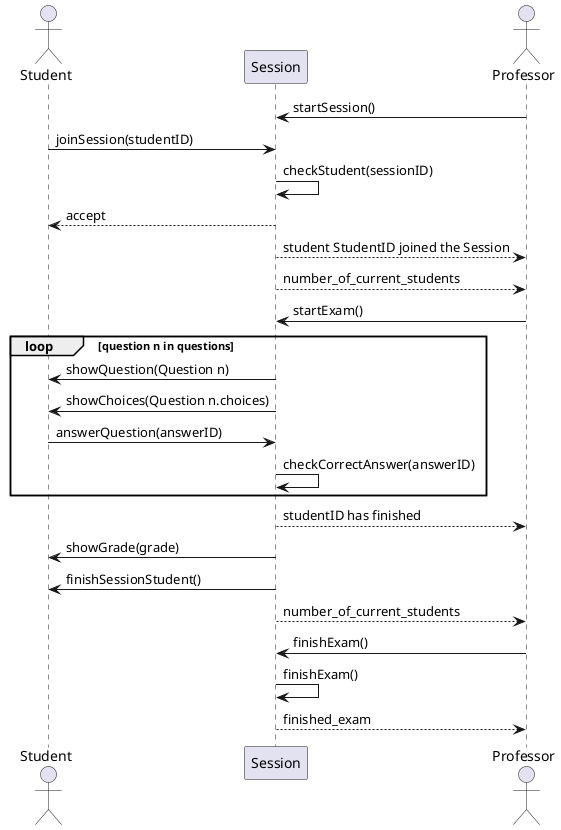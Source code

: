 @startuml
actor Student
participant Session
actor Professor
Professor -> Session : startSession()
Student -> Session : joinSession(studentID)
Session -> Session : checkStudent(sessionID)
Session --> Student : accept
Session --> Professor : student StudentID joined the Session
Session --> Professor : number_of_current_students
Professor -> Session : startExam()

loop question n in questions

    Session -> Student : showQuestion(Question n)
    Session -> Student : showChoices(Question n.choices)
    Student -> Session : answerQuestion(answerID)
    Session -> Session : checkCorrectAnswer(answerID)

end
Session --> Professor : studentID has finished
Session -> Student : showGrade(grade)
Session -> Student : finishSessionStudent()
Session --> Professor : number_of_current_students

Professor -> Session : finishExam()
Session -> Session : finishExam()
Session --> Professor : finished_exam
@enduml